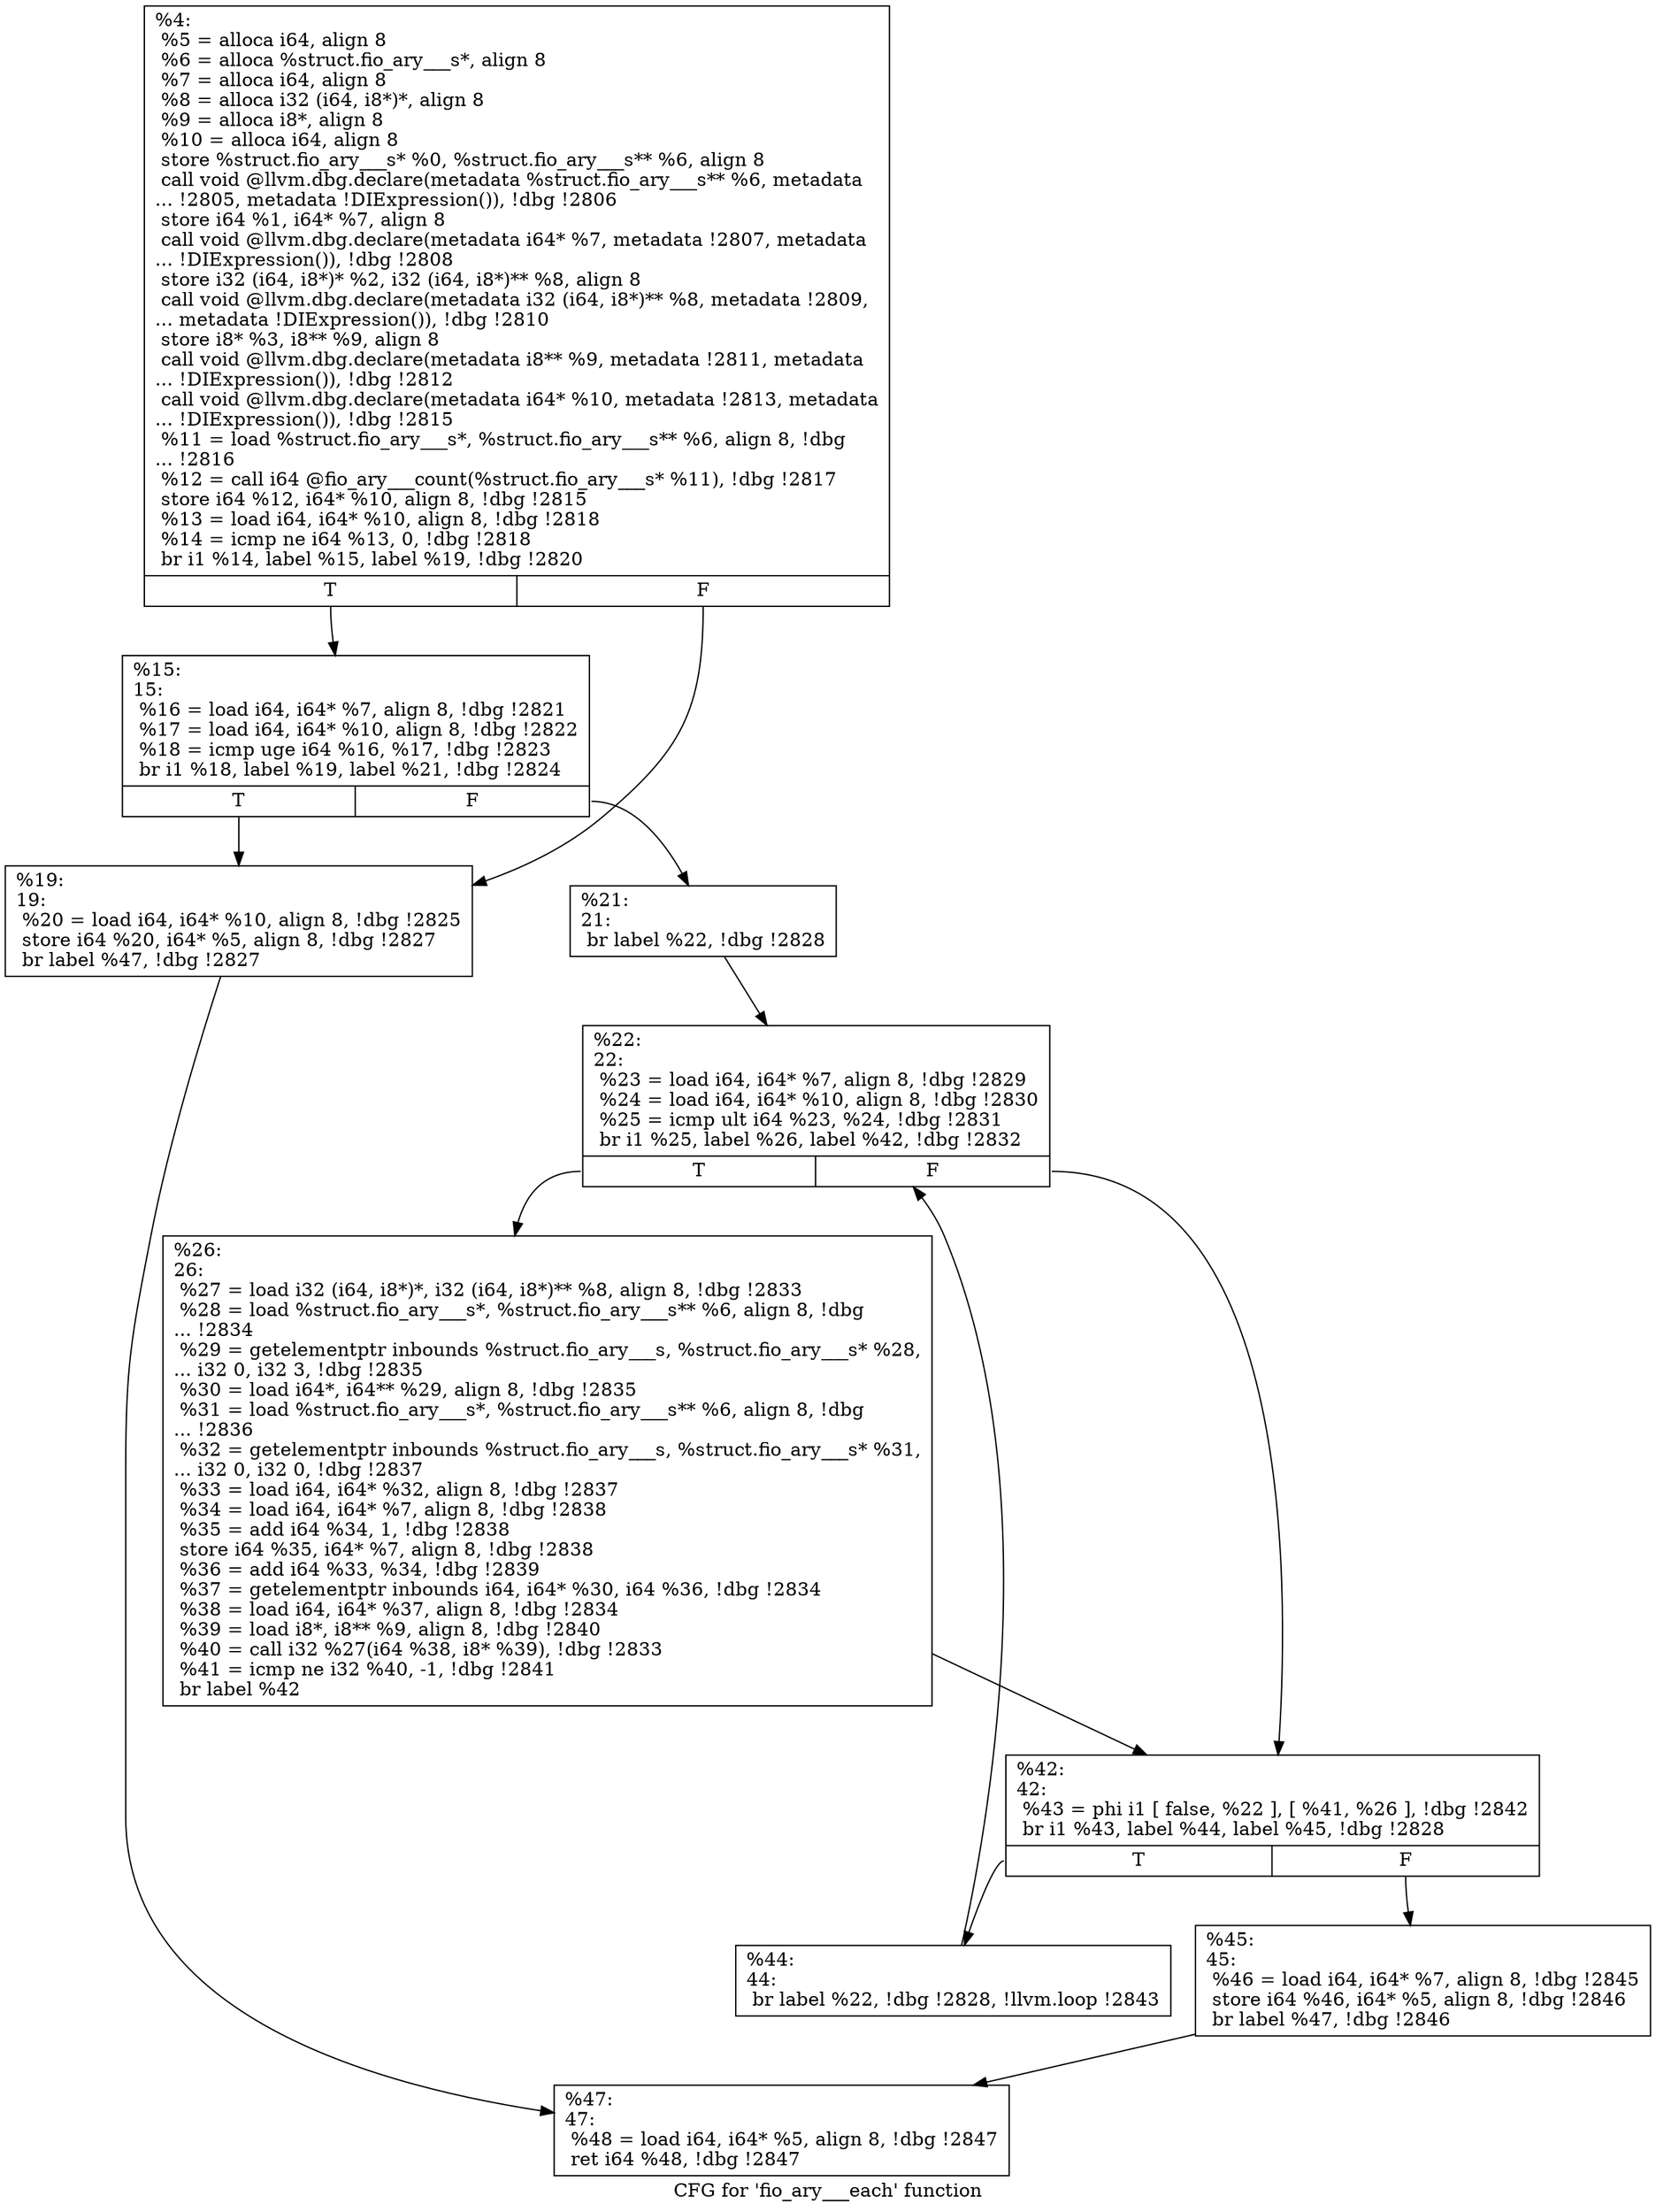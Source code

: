 digraph "CFG for 'fio_ary___each' function" {
	label="CFG for 'fio_ary___each' function";

	Node0x556851a46b50 [shape=record,label="{%4:\l  %5 = alloca i64, align 8\l  %6 = alloca %struct.fio_ary___s*, align 8\l  %7 = alloca i64, align 8\l  %8 = alloca i32 (i64, i8*)*, align 8\l  %9 = alloca i8*, align 8\l  %10 = alloca i64, align 8\l  store %struct.fio_ary___s* %0, %struct.fio_ary___s** %6, align 8\l  call void @llvm.dbg.declare(metadata %struct.fio_ary___s** %6, metadata\l... !2805, metadata !DIExpression()), !dbg !2806\l  store i64 %1, i64* %7, align 8\l  call void @llvm.dbg.declare(metadata i64* %7, metadata !2807, metadata\l... !DIExpression()), !dbg !2808\l  store i32 (i64, i8*)* %2, i32 (i64, i8*)** %8, align 8\l  call void @llvm.dbg.declare(metadata i32 (i64, i8*)** %8, metadata !2809,\l... metadata !DIExpression()), !dbg !2810\l  store i8* %3, i8** %9, align 8\l  call void @llvm.dbg.declare(metadata i8** %9, metadata !2811, metadata\l... !DIExpression()), !dbg !2812\l  call void @llvm.dbg.declare(metadata i64* %10, metadata !2813, metadata\l... !DIExpression()), !dbg !2815\l  %11 = load %struct.fio_ary___s*, %struct.fio_ary___s** %6, align 8, !dbg\l... !2816\l  %12 = call i64 @fio_ary___count(%struct.fio_ary___s* %11), !dbg !2817\l  store i64 %12, i64* %10, align 8, !dbg !2815\l  %13 = load i64, i64* %10, align 8, !dbg !2818\l  %14 = icmp ne i64 %13, 0, !dbg !2818\l  br i1 %14, label %15, label %19, !dbg !2820\l|{<s0>T|<s1>F}}"];
	Node0x556851a46b50:s0 -> Node0x556851a47e00;
	Node0x556851a46b50:s1 -> Node0x556851a47e50;
	Node0x556851a47e00 [shape=record,label="{%15:\l15:                                               \l  %16 = load i64, i64* %7, align 8, !dbg !2821\l  %17 = load i64, i64* %10, align 8, !dbg !2822\l  %18 = icmp uge i64 %16, %17, !dbg !2823\l  br i1 %18, label %19, label %21, !dbg !2824\l|{<s0>T|<s1>F}}"];
	Node0x556851a47e00:s0 -> Node0x556851a47e50;
	Node0x556851a47e00:s1 -> Node0x556851a47ea0;
	Node0x556851a47e50 [shape=record,label="{%19:\l19:                                               \l  %20 = load i64, i64* %10, align 8, !dbg !2825\l  store i64 %20, i64* %5, align 8, !dbg !2827\l  br label %47, !dbg !2827\l}"];
	Node0x556851a47e50 -> Node0x556851a48080;
	Node0x556851a47ea0 [shape=record,label="{%21:\l21:                                               \l  br label %22, !dbg !2828\l}"];
	Node0x556851a47ea0 -> Node0x556851a47ef0;
	Node0x556851a47ef0 [shape=record,label="{%22:\l22:                                               \l  %23 = load i64, i64* %7, align 8, !dbg !2829\l  %24 = load i64, i64* %10, align 8, !dbg !2830\l  %25 = icmp ult i64 %23, %24, !dbg !2831\l  br i1 %25, label %26, label %42, !dbg !2832\l|{<s0>T|<s1>F}}"];
	Node0x556851a47ef0:s0 -> Node0x556851a47f40;
	Node0x556851a47ef0:s1 -> Node0x556851a47f90;
	Node0x556851a47f40 [shape=record,label="{%26:\l26:                                               \l  %27 = load i32 (i64, i8*)*, i32 (i64, i8*)** %8, align 8, !dbg !2833\l  %28 = load %struct.fio_ary___s*, %struct.fio_ary___s** %6, align 8, !dbg\l... !2834\l  %29 = getelementptr inbounds %struct.fio_ary___s, %struct.fio_ary___s* %28,\l... i32 0, i32 3, !dbg !2835\l  %30 = load i64*, i64** %29, align 8, !dbg !2835\l  %31 = load %struct.fio_ary___s*, %struct.fio_ary___s** %6, align 8, !dbg\l... !2836\l  %32 = getelementptr inbounds %struct.fio_ary___s, %struct.fio_ary___s* %31,\l... i32 0, i32 0, !dbg !2837\l  %33 = load i64, i64* %32, align 8, !dbg !2837\l  %34 = load i64, i64* %7, align 8, !dbg !2838\l  %35 = add i64 %34, 1, !dbg !2838\l  store i64 %35, i64* %7, align 8, !dbg !2838\l  %36 = add i64 %33, %34, !dbg !2839\l  %37 = getelementptr inbounds i64, i64* %30, i64 %36, !dbg !2834\l  %38 = load i64, i64* %37, align 8, !dbg !2834\l  %39 = load i8*, i8** %9, align 8, !dbg !2840\l  %40 = call i32 %27(i64 %38, i8* %39), !dbg !2833\l  %41 = icmp ne i32 %40, -1, !dbg !2841\l  br label %42\l}"];
	Node0x556851a47f40 -> Node0x556851a47f90;
	Node0x556851a47f90 [shape=record,label="{%42:\l42:                                               \l  %43 = phi i1 [ false, %22 ], [ %41, %26 ], !dbg !2842\l  br i1 %43, label %44, label %45, !dbg !2828\l|{<s0>T|<s1>F}}"];
	Node0x556851a47f90:s0 -> Node0x556851a47fe0;
	Node0x556851a47f90:s1 -> Node0x556851a48030;
	Node0x556851a47fe0 [shape=record,label="{%44:\l44:                                               \l  br label %22, !dbg !2828, !llvm.loop !2843\l}"];
	Node0x556851a47fe0 -> Node0x556851a47ef0;
	Node0x556851a48030 [shape=record,label="{%45:\l45:                                               \l  %46 = load i64, i64* %7, align 8, !dbg !2845\l  store i64 %46, i64* %5, align 8, !dbg !2846\l  br label %47, !dbg !2846\l}"];
	Node0x556851a48030 -> Node0x556851a48080;
	Node0x556851a48080 [shape=record,label="{%47:\l47:                                               \l  %48 = load i64, i64* %5, align 8, !dbg !2847\l  ret i64 %48, !dbg !2847\l}"];
}

